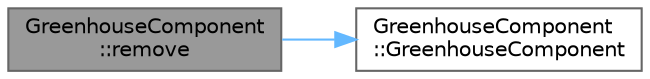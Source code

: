 digraph "GreenhouseComponent::remove"
{
 // INTERACTIVE_SVG=YES
 // LATEX_PDF_SIZE
  bgcolor="transparent";
  edge [fontname=Helvetica,fontsize=10,labelfontname=Helvetica,labelfontsize=10];
  node [fontname=Helvetica,fontsize=10,shape=box,height=0.2,width=0.4];
  rankdir="LR";
  Node1 [id="Node000001",label="GreenhouseComponent\l::remove",height=0.2,width=0.4,color="gray40", fillcolor="grey60", style="filled", fontcolor="black",tooltip="Removes a child component from this component."];
  Node1 -> Node2 [id="edge1_Node000001_Node000002",color="steelblue1",style="solid",tooltip=" "];
  Node2 [id="Node000002",label="GreenhouseComponent\l::GreenhouseComponent",height=0.2,width=0.4,color="grey40", fillcolor="white", style="filled",URL="$class_greenhouse_component.html#ab317ba1d75cf2456bf15384c89347a70",tooltip="Constructs a GreenhouseComponent with an optional name."];
}
